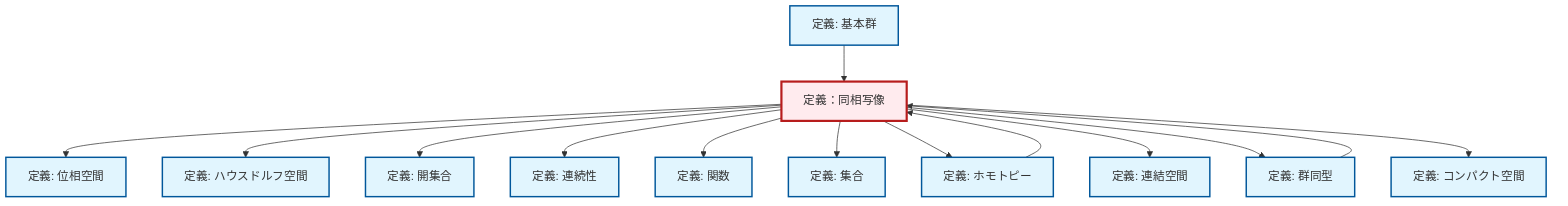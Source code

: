 graph TD
    classDef definition fill:#e1f5fe,stroke:#01579b,stroke-width:2px
    classDef theorem fill:#f3e5f5,stroke:#4a148c,stroke-width:2px
    classDef axiom fill:#fff3e0,stroke:#e65100,stroke-width:2px
    classDef example fill:#e8f5e9,stroke:#1b5e20,stroke-width:2px
    classDef current fill:#ffebee,stroke:#b71c1c,stroke-width:3px
    def-compact["定義: コンパクト空間"]:::definition
    def-fundamental-group["定義: 基本群"]:::definition
    def-isomorphism["定義: 群同型"]:::definition
    def-hausdorff["定義: ハウスドルフ空間"]:::definition
    def-continuity["定義: 連続性"]:::definition
    def-function["定義: 関数"]:::definition
    def-homeomorphism["定義：同相写像"]:::definition
    def-open-set["定義: 開集合"]:::definition
    def-set["定義: 集合"]:::definition
    def-connected["定義: 連結空間"]:::definition
    def-homotopy["定義: ホモトピー"]:::definition
    def-topological-space["定義: 位相空間"]:::definition
    def-homeomorphism --> def-topological-space
    def-homotopy --> def-homeomorphism
    def-homeomorphism --> def-hausdorff
    def-homeomorphism --> def-open-set
    def-homeomorphism --> def-continuity
    def-homeomorphism --> def-function
    def-homeomorphism --> def-set
    def-homeomorphism --> def-homotopy
    def-homeomorphism --> def-connected
    def-isomorphism --> def-homeomorphism
    def-homeomorphism --> def-isomorphism
    def-homeomorphism --> def-compact
    def-fundamental-group --> def-homeomorphism
    class def-homeomorphism current